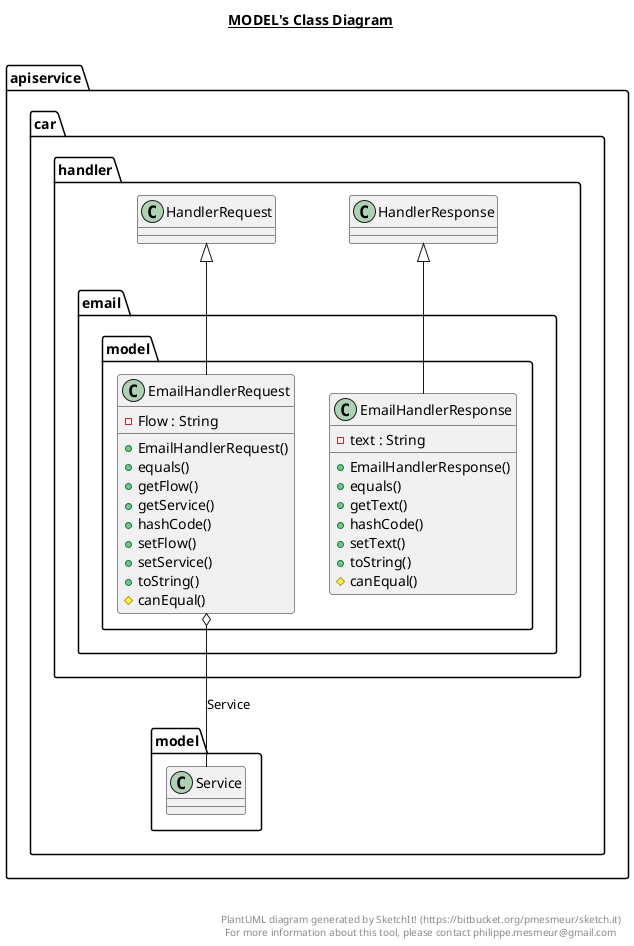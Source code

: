 @startuml

title __MODEL's Class Diagram__\n

  namespace apiservice.car {
    namespace handler {
      namespace email {
        namespace model {
          class apiservice.car.handler.email.model.EmailHandlerRequest {
              - Flow : String
              + EmailHandlerRequest()
              + equals()
              + getFlow()
              + getService()
              + hashCode()
              + setFlow()
              + setService()
              + toString()
              # canEqual()
          }
        }
      }
    }
  }
  

  namespace apiservice.car {
    namespace handler {
      namespace email {
        namespace model {
          class apiservice.car.handler.email.model.EmailHandlerResponse {
              - text : String
              + EmailHandlerResponse()
              + equals()
              + getText()
              + hashCode()
              + setText()
              + toString()
              # canEqual()
          }
        }
      }
    }
  }
  

  apiservice.car.handler.email.model.EmailHandlerRequest -up-|> apiservice.car.handler.HandlerRequest
  apiservice.car.handler.email.model.EmailHandlerRequest o-- apiservice.car.model.Service : Service
  apiservice.car.handler.email.model.EmailHandlerResponse -up-|> apiservice.car.handler.HandlerResponse


right footer


PlantUML diagram generated by SketchIt! (https://bitbucket.org/pmesmeur/sketch.it)
For more information about this tool, please contact philippe.mesmeur@gmail.com
endfooter

@enduml
